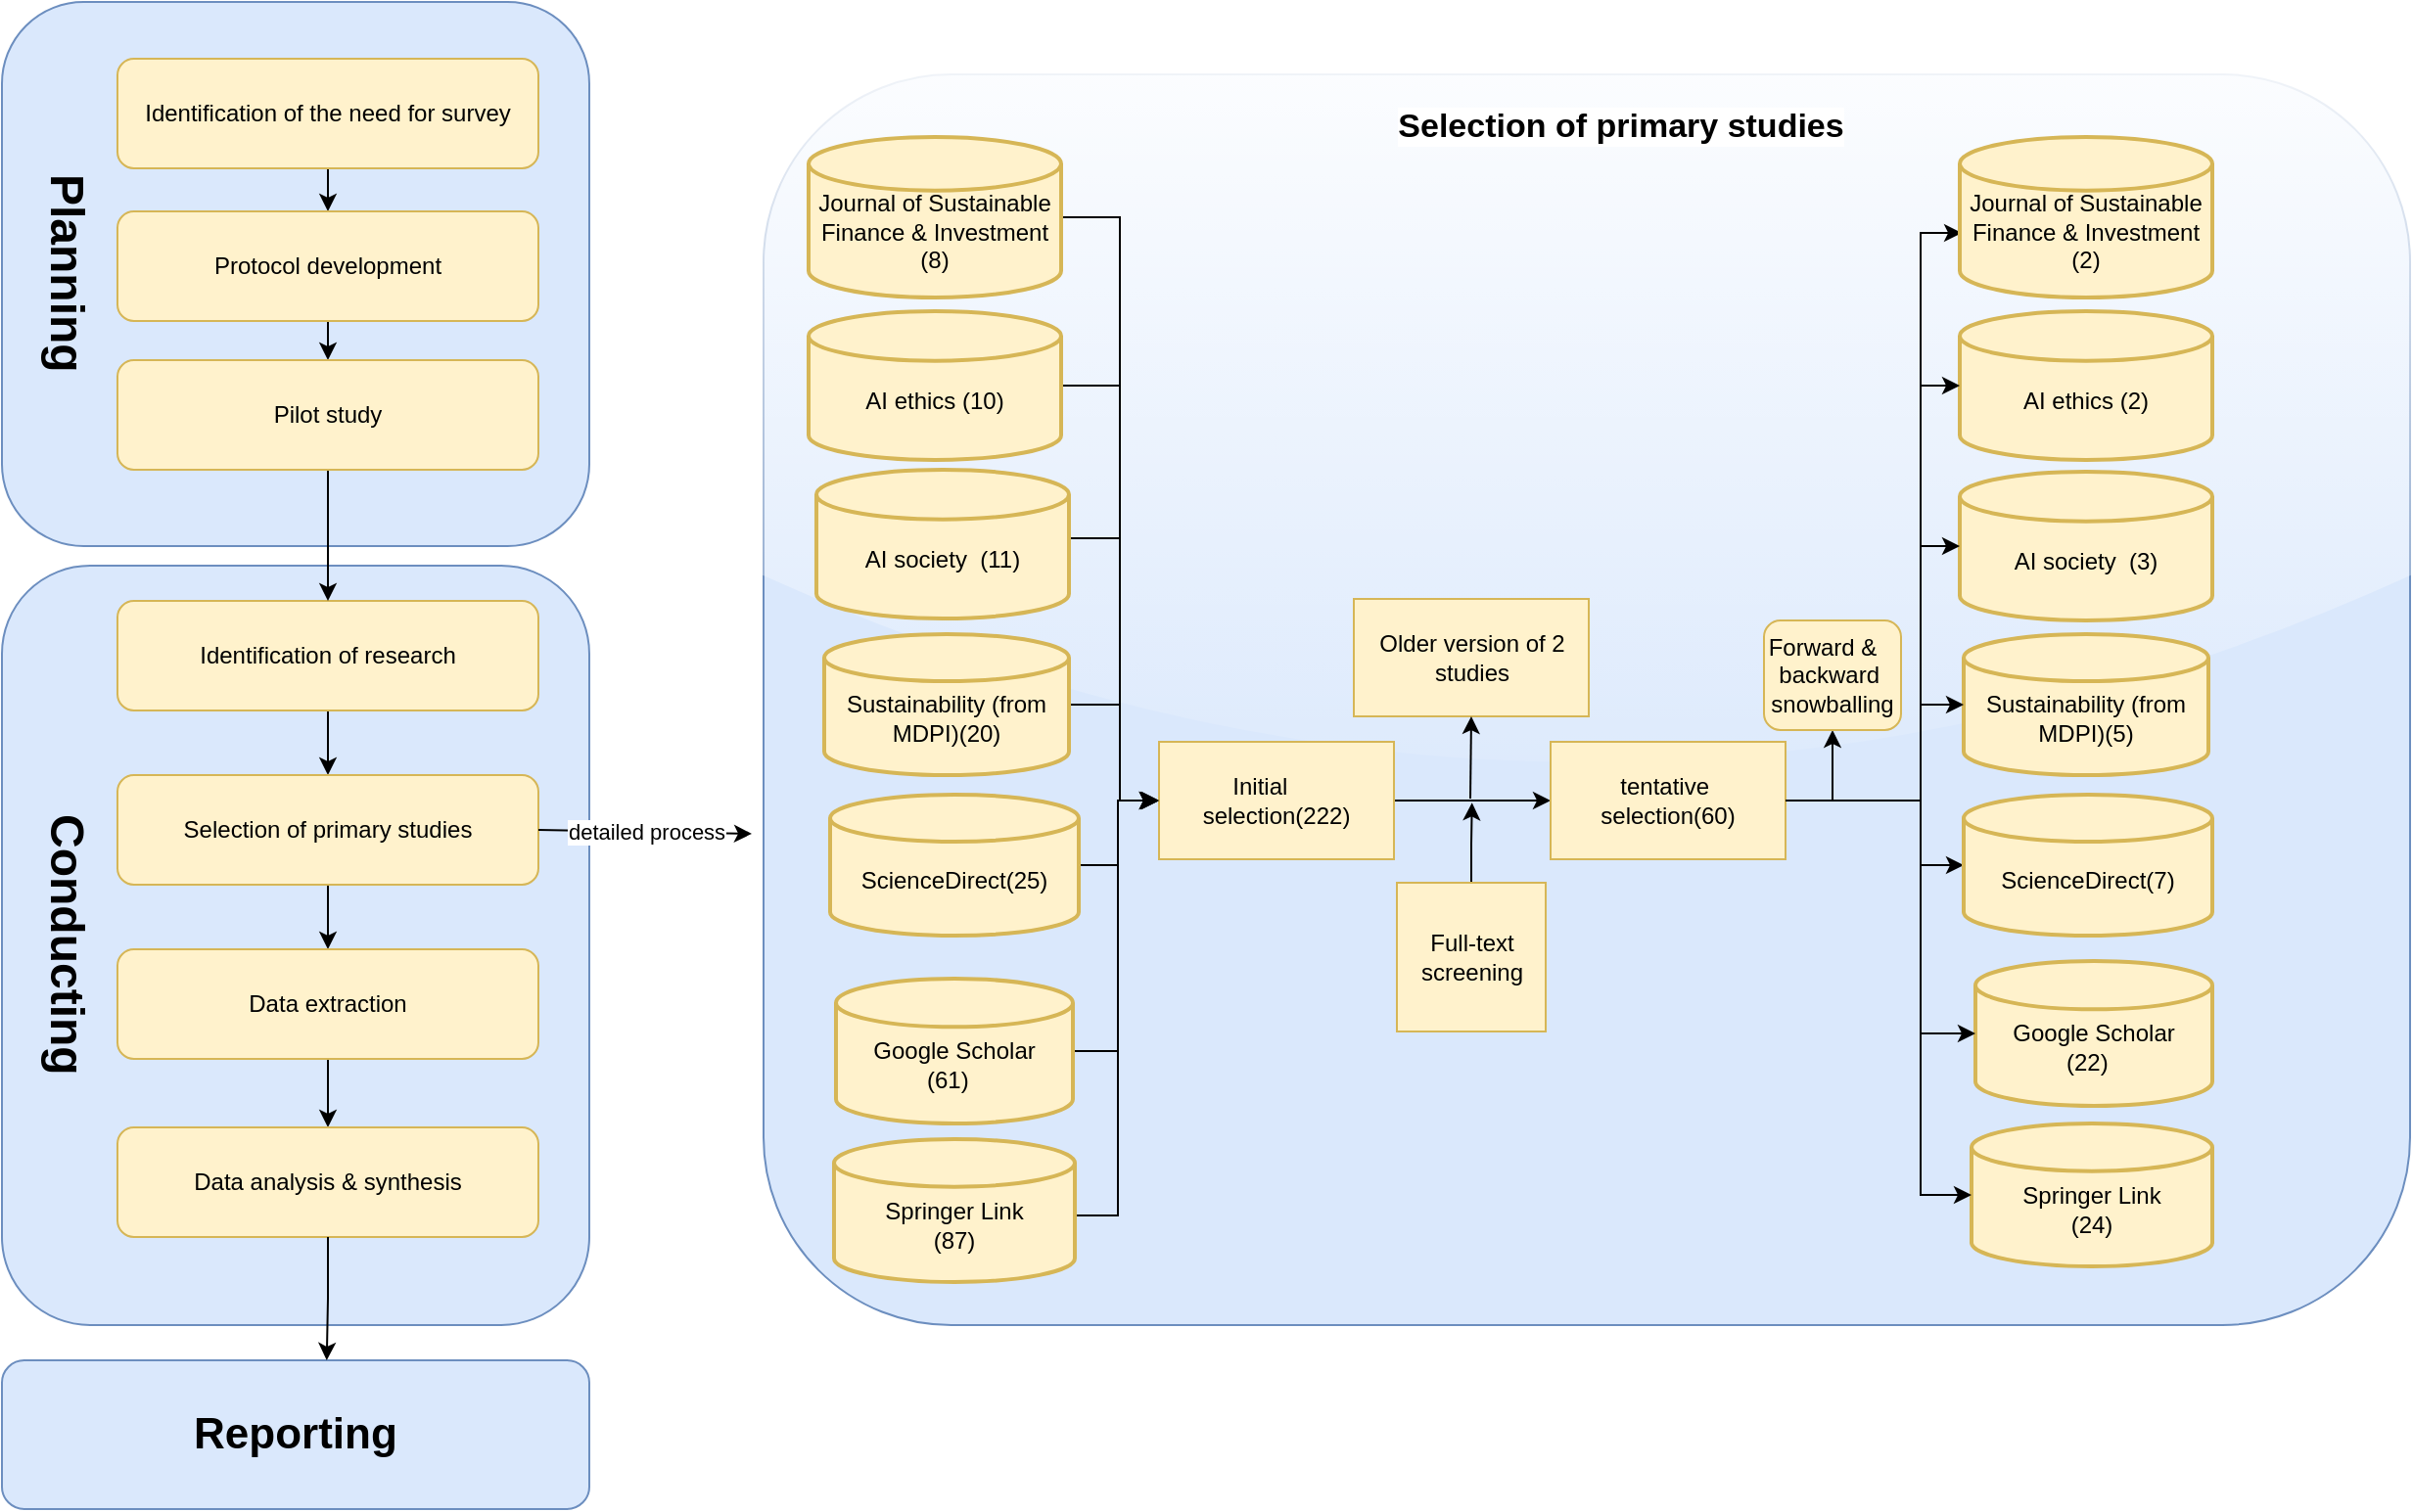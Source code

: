 <mxfile version="26.1.1">
  <diagram name="Page-1" id="p0j8_Vmyxor-ZzS2D10F">
    <mxGraphModel dx="2314" dy="1098" grid="1" gridSize="10" guides="1" tooltips="1" connect="1" arrows="1" fold="1" page="1" pageScale="1" pageWidth="827" pageHeight="1169" math="0" shadow="0">
      <root>
        <mxCell id="0" />
        <mxCell id="1" parent="0" />
        <mxCell id="cWFa3GzQSA7dTi5VCp69-51" value="&lt;h1&gt;Planning&lt;/h1&gt;" style="rounded=1;whiteSpace=wrap;html=1;fontStyle=1;labelBackgroundColor=none;shadow=0;direction=east;verticalAlign=middle;labelPosition=center;verticalLabelPosition=middle;align=left;textDirection=vertical-lr;spacingRight=0;spacingTop=0;flipH=1;container=1;flipV=0;fillColor=#dae8fc;strokeColor=#6c8ebf;" vertex="1" parent="1">
          <mxGeometry y="220" width="300" height="278" as="geometry" />
        </mxCell>
        <mxCell id="cWFa3GzQSA7dTi5VCp69-52" style="edgeStyle=orthogonalEdgeStyle;rounded=0;orthogonalLoop=1;jettySize=auto;html=1;exitX=0.5;exitY=1;exitDx=0;exitDy=0;entryX=0.5;entryY=0;entryDx=0;entryDy=0;" edge="1" parent="1" source="cWFa3GzQSA7dTi5VCp69-53" target="cWFa3GzQSA7dTi5VCp69-55">
          <mxGeometry relative="1" as="geometry" />
        </mxCell>
        <mxCell id="cWFa3GzQSA7dTi5VCp69-53" value="Identification of the need for survey" style="rounded=1;whiteSpace=wrap;html=1;labelBackgroundColor=none;fillColor=#fff2cc;strokeColor=#d6b656;labelBorderColor=none;" vertex="1" parent="1">
          <mxGeometry x="59" y="249" width="215" height="56" as="geometry" />
        </mxCell>
        <mxCell id="cWFa3GzQSA7dTi5VCp69-54" style="edgeStyle=orthogonalEdgeStyle;rounded=0;orthogonalLoop=1;jettySize=auto;html=1;exitX=0.5;exitY=1;exitDx=0;exitDy=0;entryX=0.5;entryY=0;entryDx=0;entryDy=0;" edge="1" parent="1" source="cWFa3GzQSA7dTi5VCp69-55" target="cWFa3GzQSA7dTi5VCp69-67">
          <mxGeometry relative="1" as="geometry" />
        </mxCell>
        <mxCell id="cWFa3GzQSA7dTi5VCp69-55" value="Protocol development" style="rounded=1;whiteSpace=wrap;html=1;fillColor=#fff2cc;strokeColor=#d6b656;" vertex="1" parent="1">
          <mxGeometry x="59" y="327" width="215" height="56" as="geometry" />
        </mxCell>
        <mxCell id="cWFa3GzQSA7dTi5VCp69-56" value="&lt;h1&gt;Conducting&lt;/h1&gt;" style="rounded=1;whiteSpace=wrap;html=1;fontStyle=1;labelBackgroundColor=none;shadow=0;direction=east;verticalAlign=middle;labelPosition=center;verticalLabelPosition=middle;align=left;textDirection=vertical-lr;spacingRight=0;spacingTop=0;flipH=1;container=1;flipV=0;fillColor=#dae8fc;strokeColor=#6c8ebf;" vertex="1" parent="1">
          <mxGeometry y="508" width="300" height="388" as="geometry" />
        </mxCell>
        <mxCell id="cWFa3GzQSA7dTi5VCp69-57" style="edgeStyle=orthogonalEdgeStyle;rounded=0;orthogonalLoop=1;jettySize=auto;html=1;exitX=0.5;exitY=1;exitDx=0;exitDy=0;entryX=0.5;entryY=0;entryDx=0;entryDy=0;" edge="1" parent="cWFa3GzQSA7dTi5VCp69-56" source="cWFa3GzQSA7dTi5VCp69-58" target="cWFa3GzQSA7dTi5VCp69-60">
          <mxGeometry relative="1" as="geometry" />
        </mxCell>
        <mxCell id="cWFa3GzQSA7dTi5VCp69-58" value="Identification of research" style="rounded=1;whiteSpace=wrap;html=1;labelBackgroundColor=none;labelBorderColor=none;fillColor=#fff2cc;strokeColor=#d6b656;" vertex="1" parent="cWFa3GzQSA7dTi5VCp69-56">
          <mxGeometry x="59" y="18" width="215" height="56" as="geometry" />
        </mxCell>
        <mxCell id="cWFa3GzQSA7dTi5VCp69-59" style="edgeStyle=orthogonalEdgeStyle;rounded=0;orthogonalLoop=1;jettySize=auto;html=1;exitX=0.5;exitY=1;exitDx=0;exitDy=0;entryX=0.5;entryY=0;entryDx=0;entryDy=0;" edge="1" parent="cWFa3GzQSA7dTi5VCp69-56" source="cWFa3GzQSA7dTi5VCp69-60" target="cWFa3GzQSA7dTi5VCp69-62">
          <mxGeometry relative="1" as="geometry" />
        </mxCell>
        <mxCell id="cWFa3GzQSA7dTi5VCp69-60" value="Selection of primary studies" style="rounded=1;whiteSpace=wrap;html=1;fillColor=#fff2cc;strokeColor=#d6b656;" vertex="1" parent="cWFa3GzQSA7dTi5VCp69-56">
          <mxGeometry x="59" y="107" width="215" height="56" as="geometry" />
        </mxCell>
        <mxCell id="cWFa3GzQSA7dTi5VCp69-61" style="edgeStyle=orthogonalEdgeStyle;rounded=0;orthogonalLoop=1;jettySize=auto;html=1;exitX=0.5;exitY=1;exitDx=0;exitDy=0;entryX=0.5;entryY=0;entryDx=0;entryDy=0;" edge="1" parent="cWFa3GzQSA7dTi5VCp69-56" source="cWFa3GzQSA7dTi5VCp69-62" target="cWFa3GzQSA7dTi5VCp69-63">
          <mxGeometry relative="1" as="geometry" />
        </mxCell>
        <mxCell id="cWFa3GzQSA7dTi5VCp69-62" value="Data extraction" style="rounded=1;whiteSpace=wrap;html=1;fillColor=#fff2cc;strokeColor=#d6b656;" vertex="1" parent="cWFa3GzQSA7dTi5VCp69-56">
          <mxGeometry x="59" y="196" width="215" height="56" as="geometry" />
        </mxCell>
        <mxCell id="cWFa3GzQSA7dTi5VCp69-63" value="Data analysis &amp;amp; synthesis" style="rounded=1;whiteSpace=wrap;html=1;fillColor=#fff2cc;strokeColor=#d6b656;" vertex="1" parent="cWFa3GzQSA7dTi5VCp69-56">
          <mxGeometry x="59" y="287" width="215" height="56" as="geometry" />
        </mxCell>
        <mxCell id="cWFa3GzQSA7dTi5VCp69-64" value="" style="endArrow=classic;html=1;rounded=0;" edge="1" parent="cWFa3GzQSA7dTi5VCp69-56">
          <mxGeometry relative="1" as="geometry">
            <mxPoint x="274" y="135" as="sourcePoint" />
            <mxPoint x="383" y="137" as="targetPoint" />
          </mxGeometry>
        </mxCell>
        <mxCell id="cWFa3GzQSA7dTi5VCp69-65" value="detailed process" style="edgeLabel;resizable=0;html=1;;align=center;verticalAlign=middle;" connectable="0" vertex="1" parent="cWFa3GzQSA7dTi5VCp69-64">
          <mxGeometry relative="1" as="geometry" />
        </mxCell>
        <mxCell id="cWFa3GzQSA7dTi5VCp69-66" style="edgeStyle=orthogonalEdgeStyle;rounded=0;orthogonalLoop=1;jettySize=auto;html=1;exitX=0.5;exitY=1;exitDx=0;exitDy=0;entryX=0.5;entryY=0;entryDx=0;entryDy=0;" edge="1" parent="1" source="cWFa3GzQSA7dTi5VCp69-67" target="cWFa3GzQSA7dTi5VCp69-58">
          <mxGeometry relative="1" as="geometry" />
        </mxCell>
        <mxCell id="cWFa3GzQSA7dTi5VCp69-67" value="Pilot study" style="rounded=1;whiteSpace=wrap;html=1;fillColor=#fff2cc;strokeColor=#d6b656;" vertex="1" parent="1">
          <mxGeometry x="59" y="403" width="215" height="56" as="geometry" />
        </mxCell>
        <mxCell id="cWFa3GzQSA7dTi5VCp69-68" value="&lt;b&gt;&lt;font style=&quot;font-size: 22px;&quot;&gt;Reporting&lt;/font&gt;&lt;/b&gt;" style="rounded=1;whiteSpace=wrap;html=1;fillColor=#dae8fc;strokeColor=#6c8ebf;" vertex="1" parent="1">
          <mxGeometry y="914" width="300" height="76" as="geometry" />
        </mxCell>
        <mxCell id="cWFa3GzQSA7dTi5VCp69-69" style="edgeStyle=orthogonalEdgeStyle;rounded=0;orthogonalLoop=1;jettySize=auto;html=1;exitX=0.5;exitY=1;exitDx=0;exitDy=0;entryX=0.553;entryY=0;entryDx=0;entryDy=0;entryPerimeter=0;" edge="1" parent="1" source="cWFa3GzQSA7dTi5VCp69-63" target="cWFa3GzQSA7dTi5VCp69-68">
          <mxGeometry relative="1" as="geometry" />
        </mxCell>
        <mxCell id="cWFa3GzQSA7dTi5VCp69-70" value="&lt;span&gt;&lt;font style=&quot;font-size: 17px;&quot;&gt;&lt;b&gt;Selection of primary studies&lt;/b&gt;&lt;/font&gt;&lt;/span&gt;" style="rounded=1;whiteSpace=wrap;html=1;align=center;glass=1;verticalAlign=top;spacingLeft=35;spacingTop=10;labelBackgroundColor=default;fillColor=#dae8fc;strokeColor=#6c8ebf;" vertex="1" parent="1">
          <mxGeometry x="389" y="257" width="841" height="639" as="geometry" />
        </mxCell>
        <mxCell id="cWFa3GzQSA7dTi5VCp69-71" style="edgeStyle=orthogonalEdgeStyle;rounded=0;orthogonalLoop=1;jettySize=auto;html=1;exitX=1;exitY=0.5;exitDx=0;exitDy=0;exitPerimeter=0;entryX=0;entryY=0.5;entryDx=0;entryDy=0;" edge="1" parent="1" source="cWFa3GzQSA7dTi5VCp69-72">
          <mxGeometry relative="1" as="geometry">
            <mxPoint x="590" y="628" as="targetPoint" />
            <Array as="points">
              <mxPoint x="570" y="756" />
              <mxPoint x="570" y="628" />
            </Array>
          </mxGeometry>
        </mxCell>
        <mxCell id="cWFa3GzQSA7dTi5VCp69-72" value="&lt;div&gt;&lt;br&gt;&lt;/div&gt;Google Scholar&lt;br&gt;(61)&amp;nbsp;&amp;nbsp;" style="strokeWidth=2;html=1;shape=mxgraph.flowchart.database;whiteSpace=wrap;fillColor=#fff2cc;strokeColor=#d6b656;" vertex="1" parent="1">
          <mxGeometry x="426" y="719" width="121" height="74" as="geometry" />
        </mxCell>
        <mxCell id="cWFa3GzQSA7dTi5VCp69-73" style="edgeStyle=orthogonalEdgeStyle;rounded=0;orthogonalLoop=1;jettySize=auto;html=1;exitX=1;exitY=0.5;exitDx=0;exitDy=0;exitPerimeter=0;entryX=0;entryY=0.5;entryDx=0;entryDy=0;" edge="1" parent="1" source="cWFa3GzQSA7dTi5VCp69-74">
          <mxGeometry relative="1" as="geometry">
            <mxPoint x="590" y="628" as="targetPoint" />
            <Array as="points">
              <mxPoint x="548" y="840" />
              <mxPoint x="570" y="840" />
              <mxPoint x="570" y="628" />
            </Array>
          </mxGeometry>
        </mxCell>
        <mxCell id="cWFa3GzQSA7dTi5VCp69-74" value="&lt;div&gt;&lt;br&gt;&lt;/div&gt;Springer Link&lt;br&gt;(87)" style="strokeWidth=2;html=1;shape=mxgraph.flowchart.database;whiteSpace=wrap;fillColor=#fff2cc;strokeColor=#d6b656;" vertex="1" parent="1">
          <mxGeometry x="425" y="801" width="123" height="73" as="geometry" />
        </mxCell>
        <mxCell id="cWFa3GzQSA7dTi5VCp69-75" style="edgeStyle=orthogonalEdgeStyle;rounded=0;orthogonalLoop=1;jettySize=auto;html=1;exitX=1;exitY=0.5;exitDx=0;exitDy=0;exitPerimeter=0;entryX=0;entryY=0.5;entryDx=0;entryDy=0;" edge="1" parent="1" source="cWFa3GzQSA7dTi5VCp69-76">
          <mxGeometry relative="1" as="geometry">
            <mxPoint x="590" y="628" as="targetPoint" />
            <Array as="points">
              <mxPoint x="571" y="330" />
              <mxPoint x="571" y="628" />
            </Array>
          </mxGeometry>
        </mxCell>
        <mxCell id="cWFa3GzQSA7dTi5VCp69-76" value="&lt;div&gt;&lt;br&gt;&lt;/div&gt;Journal of Sustainable Finance &amp;amp; Investment&lt;div&gt;(8)&lt;/div&gt;" style="strokeWidth=2;html=1;shape=mxgraph.flowchart.database;whiteSpace=wrap;fillColor=#fff2cc;strokeColor=#d6b656;" vertex="1" parent="1">
          <mxGeometry x="412" y="289" width="129" height="82" as="geometry" />
        </mxCell>
        <mxCell id="cWFa3GzQSA7dTi5VCp69-77" style="edgeStyle=orthogonalEdgeStyle;rounded=0;orthogonalLoop=1;jettySize=auto;html=1;exitX=1;exitY=0.5;exitDx=0;exitDy=0;exitPerimeter=0;entryX=0;entryY=0.5;entryDx=0;entryDy=0;" edge="1" parent="1" source="cWFa3GzQSA7dTi5VCp69-78" target="cWFa3GzQSA7dTi5VCp69-83">
          <mxGeometry relative="1" as="geometry">
            <Array as="points">
              <mxPoint x="571" y="579" />
              <mxPoint x="571" y="628" />
            </Array>
          </mxGeometry>
        </mxCell>
        <mxCell id="cWFa3GzQSA7dTi5VCp69-78" value="&lt;div&gt;&lt;br&gt;&lt;/div&gt;Sustainability (from MDPI)(20)" style="strokeWidth=2;html=1;shape=mxgraph.flowchart.database;whiteSpace=wrap;fillColor=#fff2cc;strokeColor=#d6b656;" vertex="1" parent="1">
          <mxGeometry x="420" y="543" width="125" height="72" as="geometry" />
        </mxCell>
        <mxCell id="cWFa3GzQSA7dTi5VCp69-79" style="edgeStyle=orthogonalEdgeStyle;rounded=0;orthogonalLoop=1;jettySize=auto;html=1;exitX=1;exitY=0.5;exitDx=0;exitDy=0;exitPerimeter=0;entryX=0;entryY=0.5;entryDx=0;entryDy=0;" edge="1" parent="1" source="cWFa3GzQSA7dTi5VCp69-80">
          <mxGeometry relative="1" as="geometry">
            <mxPoint x="590" y="628" as="targetPoint" />
            <Array as="points">
              <mxPoint x="571" y="416" />
              <mxPoint x="571" y="628" />
            </Array>
          </mxGeometry>
        </mxCell>
        <mxCell id="cWFa3GzQSA7dTi5VCp69-80" value="&lt;div&gt;&lt;br&gt;&lt;/div&gt;AI ethics (10)" style="strokeWidth=2;html=1;shape=mxgraph.flowchart.database;whiteSpace=wrap;fillColor=#fff2cc;strokeColor=#d6b656;" vertex="1" parent="1">
          <mxGeometry x="412" y="378" width="129" height="76" as="geometry" />
        </mxCell>
        <mxCell id="cWFa3GzQSA7dTi5VCp69-81" style="edgeStyle=orthogonalEdgeStyle;rounded=0;orthogonalLoop=1;jettySize=auto;html=1;exitX=0.5;exitY=1;exitDx=0;exitDy=0;" edge="1" parent="1" source="cWFa3GzQSA7dTi5VCp69-70" target="cWFa3GzQSA7dTi5VCp69-70">
          <mxGeometry relative="1" as="geometry" />
        </mxCell>
        <mxCell id="cWFa3GzQSA7dTi5VCp69-82" style="edgeStyle=orthogonalEdgeStyle;rounded=0;orthogonalLoop=1;jettySize=auto;html=1;exitX=1;exitY=0.5;exitDx=0;exitDy=0;entryX=0;entryY=0.5;entryDx=0;entryDy=0;" edge="1" parent="1" source="cWFa3GzQSA7dTi5VCp69-83" target="cWFa3GzQSA7dTi5VCp69-85">
          <mxGeometry relative="1" as="geometry" />
        </mxCell>
        <mxCell id="cWFa3GzQSA7dTi5VCp69-83" value="Initial&amp;nbsp; &amp;nbsp; &amp;nbsp; selection(222)" style="rounded=0;whiteSpace=wrap;html=1;fillColor=#fff2cc;strokeColor=#d6b656;" vertex="1" parent="1">
          <mxGeometry x="591" y="598" width="120" height="60" as="geometry" />
        </mxCell>
        <mxCell id="cWFa3GzQSA7dTi5VCp69-84" style="edgeStyle=orthogonalEdgeStyle;rounded=0;orthogonalLoop=1;jettySize=auto;html=1;exitX=1;exitY=0.5;exitDx=0;exitDy=0;entryX=0.008;entryY=0.598;entryDx=0;entryDy=0;entryPerimeter=0;" edge="1" parent="1" source="cWFa3GzQSA7dTi5VCp69-85" target="cWFa3GzQSA7dTi5VCp69-97">
          <mxGeometry relative="1" as="geometry">
            <mxPoint x="975" y="628" as="targetPoint" />
            <Array as="points">
              <mxPoint x="980" y="628" />
              <mxPoint x="980" y="338" />
            </Array>
          </mxGeometry>
        </mxCell>
        <mxCell id="cWFa3GzQSA7dTi5VCp69-109" style="edgeStyle=orthogonalEdgeStyle;rounded=0;orthogonalLoop=1;jettySize=auto;html=1;exitX=1;exitY=0.5;exitDx=0;exitDy=0;" edge="1" parent="1" source="cWFa3GzQSA7dTi5VCp69-85" target="cWFa3GzQSA7dTi5VCp69-102">
          <mxGeometry relative="1" as="geometry">
            <Array as="points">
              <mxPoint x="980" y="628" />
              <mxPoint x="980" y="661" />
            </Array>
          </mxGeometry>
        </mxCell>
        <mxCell id="cWFa3GzQSA7dTi5VCp69-112" style="edgeStyle=orthogonalEdgeStyle;rounded=0;orthogonalLoop=1;jettySize=auto;html=1;exitX=1;exitY=0.5;exitDx=0;exitDy=0;entryX=0.5;entryY=1;entryDx=0;entryDy=0;" edge="1" parent="1" source="cWFa3GzQSA7dTi5VCp69-85" target="cWFa3GzQSA7dTi5VCp69-91">
          <mxGeometry relative="1" as="geometry" />
        </mxCell>
        <mxCell id="cWFa3GzQSA7dTi5VCp69-85" value="tentative&amp;nbsp; selection(60)" style="rounded=0;whiteSpace=wrap;html=1;fillColor=#fff2cc;strokeColor=#d6b656;" vertex="1" parent="1">
          <mxGeometry x="791" y="598" width="120" height="60" as="geometry" />
        </mxCell>
        <mxCell id="cWFa3GzQSA7dTi5VCp69-87" value="Older version of 2 studies" style="rounded=0;whiteSpace=wrap;html=1;fillColor=#fff2cc;strokeColor=#d6b656;" vertex="1" parent="1">
          <mxGeometry x="690.5" y="525" width="120" height="60" as="geometry" />
        </mxCell>
        <mxCell id="cWFa3GzQSA7dTi5VCp69-88" style="edgeStyle=orthogonalEdgeStyle;rounded=0;orthogonalLoop=1;jettySize=auto;html=1;exitX=0.5;exitY=0;exitDx=0;exitDy=0;" edge="1" parent="1" source="cWFa3GzQSA7dTi5VCp69-89">
          <mxGeometry relative="1" as="geometry">
            <mxPoint x="750.857" y="629.143" as="targetPoint" />
          </mxGeometry>
        </mxCell>
        <mxCell id="cWFa3GzQSA7dTi5VCp69-89" value="Full-text screening" style="whiteSpace=wrap;html=1;aspect=fixed;fillColor=#fff2cc;strokeColor=#d6b656;" vertex="1" parent="1">
          <mxGeometry x="712.5" y="670" width="76" height="76" as="geometry" />
        </mxCell>
        <mxCell id="cWFa3GzQSA7dTi5VCp69-91" value="Forward &amp;amp;&amp;nbsp; &amp;nbsp; backward&amp;nbsp; snowballing" style="rounded=1;whiteSpace=wrap;html=1;fillColor=#fff2cc;strokeColor=#d6b656;" vertex="1" parent="1">
          <mxGeometry x="900" y="536" width="70" height="56" as="geometry" />
        </mxCell>
        <mxCell id="cWFa3GzQSA7dTi5VCp69-92" value="" style="endArrow=classic;html=1;rounded=0;entryX=0.5;entryY=1;entryDx=0;entryDy=0;" edge="1" parent="1" target="cWFa3GzQSA7dTi5VCp69-87">
          <mxGeometry width="50" height="50" relative="1" as="geometry">
            <mxPoint x="750" y="627" as="sourcePoint" />
            <mxPoint x="800" y="577" as="targetPoint" />
          </mxGeometry>
        </mxCell>
        <mxCell id="cWFa3GzQSA7dTi5VCp69-93" style="edgeStyle=orthogonalEdgeStyle;rounded=0;orthogonalLoop=1;jettySize=auto;html=1;exitX=1;exitY=0.5;exitDx=0;exitDy=0;exitPerimeter=0;entryX=0;entryY=0.5;entryDx=0;entryDy=0;" edge="1" parent="1" source="cWFa3GzQSA7dTi5VCp69-94" target="cWFa3GzQSA7dTi5VCp69-83">
          <mxGeometry relative="1" as="geometry">
            <Array as="points">
              <mxPoint x="545" y="494" />
              <mxPoint x="571" y="494" />
              <mxPoint x="571" y="628" />
            </Array>
          </mxGeometry>
        </mxCell>
        <mxCell id="cWFa3GzQSA7dTi5VCp69-94" value="&lt;div&gt;&lt;br&gt;&lt;/div&gt;AI society&amp;nbsp; (11)" style="strokeWidth=2;html=1;shape=mxgraph.flowchart.database;whiteSpace=wrap;fillColor=#fff2cc;strokeColor=#d6b656;" vertex="1" parent="1">
          <mxGeometry x="416" y="459" width="129" height="76" as="geometry" />
        </mxCell>
        <mxCell id="cWFa3GzQSA7dTi5VCp69-95" style="edgeStyle=orthogonalEdgeStyle;rounded=0;orthogonalLoop=1;jettySize=auto;html=1;exitX=1;exitY=0.5;exitDx=0;exitDy=0;exitPerimeter=0;entryX=0;entryY=0.5;entryDx=0;entryDy=0;" edge="1" parent="1" source="cWFa3GzQSA7dTi5VCp69-96" target="cWFa3GzQSA7dTi5VCp69-83">
          <mxGeometry relative="1" as="geometry">
            <Array as="points">
              <mxPoint x="570" y="661" />
              <mxPoint x="570" y="628" />
            </Array>
          </mxGeometry>
        </mxCell>
        <mxCell id="cWFa3GzQSA7dTi5VCp69-96" value="&lt;div&gt;&lt;br&gt;&lt;/div&gt;ScienceDirect(25)" style="strokeWidth=2;html=1;shape=mxgraph.flowchart.database;whiteSpace=wrap;fillColor=#fff2cc;strokeColor=#d6b656;" vertex="1" parent="1">
          <mxGeometry x="423" y="625" width="127" height="72" as="geometry" />
        </mxCell>
        <mxCell id="cWFa3GzQSA7dTi5VCp69-97" value="&lt;div&gt;&lt;br&gt;&lt;/div&gt;Journal of Sustainable Finance &amp;amp; Investment&lt;div&gt;(2)&lt;/div&gt;" style="strokeWidth=2;html=1;shape=mxgraph.flowchart.database;whiteSpace=wrap;fillColor=#fff2cc;strokeColor=#d6b656;" vertex="1" parent="1">
          <mxGeometry x="1000" y="289" width="129" height="82" as="geometry" />
        </mxCell>
        <mxCell id="cWFa3GzQSA7dTi5VCp69-99" value="&lt;div&gt;&lt;br&gt;&lt;/div&gt;AI ethics (2)" style="strokeWidth=2;html=1;shape=mxgraph.flowchart.database;whiteSpace=wrap;fillColor=#fff2cc;strokeColor=#d6b656;" vertex="1" parent="1">
          <mxGeometry x="1000" y="378" width="129" height="76" as="geometry" />
        </mxCell>
        <mxCell id="cWFa3GzQSA7dTi5VCp69-100" value="&lt;div&gt;&lt;br&gt;&lt;/div&gt;AI society&amp;nbsp; (3)" style="strokeWidth=2;html=1;shape=mxgraph.flowchart.database;whiteSpace=wrap;fillColor=#fff2cc;strokeColor=#d6b656;" vertex="1" parent="1">
          <mxGeometry x="1000" y="460" width="129" height="76" as="geometry" />
        </mxCell>
        <mxCell id="cWFa3GzQSA7dTi5VCp69-101" value="&lt;div&gt;&lt;br&gt;&lt;/div&gt;Sustainability (from MDPI)(5)" style="strokeWidth=2;html=1;shape=mxgraph.flowchart.database;whiteSpace=wrap;fillColor=#fff2cc;strokeColor=#d6b656;" vertex="1" parent="1">
          <mxGeometry x="1002" y="543" width="125" height="72" as="geometry" />
        </mxCell>
        <mxCell id="cWFa3GzQSA7dTi5VCp69-102" value="&lt;div&gt;&lt;br&gt;&lt;/div&gt;ScienceDirect(7)" style="strokeWidth=2;html=1;shape=mxgraph.flowchart.database;whiteSpace=wrap;fillColor=#fff2cc;strokeColor=#d6b656;" vertex="1" parent="1">
          <mxGeometry x="1002" y="625" width="127" height="72" as="geometry" />
        </mxCell>
        <mxCell id="cWFa3GzQSA7dTi5VCp69-103" value="&lt;div&gt;&lt;br&gt;&lt;/div&gt;Google Scholar&lt;br&gt;(22)&amp;nbsp;&amp;nbsp;" style="strokeWidth=2;html=1;shape=mxgraph.flowchart.database;whiteSpace=wrap;fillColor=#fff2cc;strokeColor=#d6b656;" vertex="1" parent="1">
          <mxGeometry x="1008" y="710" width="121" height="74" as="geometry" />
        </mxCell>
        <mxCell id="cWFa3GzQSA7dTi5VCp69-104" value="&lt;div&gt;&lt;br&gt;&lt;/div&gt;Springer Link&lt;br&gt;(24)" style="strokeWidth=2;html=1;shape=mxgraph.flowchart.database;whiteSpace=wrap;fillColor=#fff2cc;strokeColor=#d6b656;" vertex="1" parent="1">
          <mxGeometry x="1006" y="793" width="123" height="73" as="geometry" />
        </mxCell>
        <mxCell id="cWFa3GzQSA7dTi5VCp69-105" style="edgeStyle=orthogonalEdgeStyle;rounded=0;orthogonalLoop=1;jettySize=auto;html=1;exitX=1;exitY=0.5;exitDx=0;exitDy=0;entryX=0;entryY=0.5;entryDx=0;entryDy=0;entryPerimeter=0;" edge="1" parent="1" source="cWFa3GzQSA7dTi5VCp69-85" target="cWFa3GzQSA7dTi5VCp69-99">
          <mxGeometry relative="1" as="geometry">
            <Array as="points">
              <mxPoint x="980" y="628" />
              <mxPoint x="980" y="416" />
            </Array>
          </mxGeometry>
        </mxCell>
        <mxCell id="cWFa3GzQSA7dTi5VCp69-107" style="edgeStyle=orthogonalEdgeStyle;rounded=0;orthogonalLoop=1;jettySize=auto;html=1;exitX=1;exitY=0.5;exitDx=0;exitDy=0;entryX=0;entryY=0.5;entryDx=0;entryDy=0;entryPerimeter=0;" edge="1" parent="1" source="cWFa3GzQSA7dTi5VCp69-85" target="cWFa3GzQSA7dTi5VCp69-100">
          <mxGeometry relative="1" as="geometry">
            <Array as="points">
              <mxPoint x="980" y="628" />
              <mxPoint x="980" y="498" />
            </Array>
          </mxGeometry>
        </mxCell>
        <mxCell id="cWFa3GzQSA7dTi5VCp69-108" style="edgeStyle=orthogonalEdgeStyle;rounded=0;orthogonalLoop=1;jettySize=auto;html=1;exitX=1;exitY=0.5;exitDx=0;exitDy=0;entryX=0;entryY=0.5;entryDx=0;entryDy=0;entryPerimeter=0;" edge="1" parent="1" source="cWFa3GzQSA7dTi5VCp69-85" target="cWFa3GzQSA7dTi5VCp69-101">
          <mxGeometry relative="1" as="geometry">
            <Array as="points">
              <mxPoint x="980" y="628" />
              <mxPoint x="980" y="579" />
            </Array>
          </mxGeometry>
        </mxCell>
        <mxCell id="cWFa3GzQSA7dTi5VCp69-110" style="edgeStyle=orthogonalEdgeStyle;rounded=0;orthogonalLoop=1;jettySize=auto;html=1;exitX=1;exitY=0.5;exitDx=0;exitDy=0;entryX=0;entryY=0.5;entryDx=0;entryDy=0;entryPerimeter=0;" edge="1" parent="1" source="cWFa3GzQSA7dTi5VCp69-85" target="cWFa3GzQSA7dTi5VCp69-103">
          <mxGeometry relative="1" as="geometry">
            <Array as="points">
              <mxPoint x="980" y="628" />
              <mxPoint x="980" y="747" />
            </Array>
          </mxGeometry>
        </mxCell>
        <mxCell id="cWFa3GzQSA7dTi5VCp69-111" style="edgeStyle=orthogonalEdgeStyle;rounded=0;orthogonalLoop=1;jettySize=auto;html=1;exitX=1;exitY=0.5;exitDx=0;exitDy=0;entryX=0;entryY=0.5;entryDx=0;entryDy=0;entryPerimeter=0;" edge="1" parent="1" source="cWFa3GzQSA7dTi5VCp69-85" target="cWFa3GzQSA7dTi5VCp69-104">
          <mxGeometry relative="1" as="geometry">
            <Array as="points">
              <mxPoint x="980" y="628" />
              <mxPoint x="980" y="830" />
            </Array>
          </mxGeometry>
        </mxCell>
      </root>
    </mxGraphModel>
  </diagram>
</mxfile>

